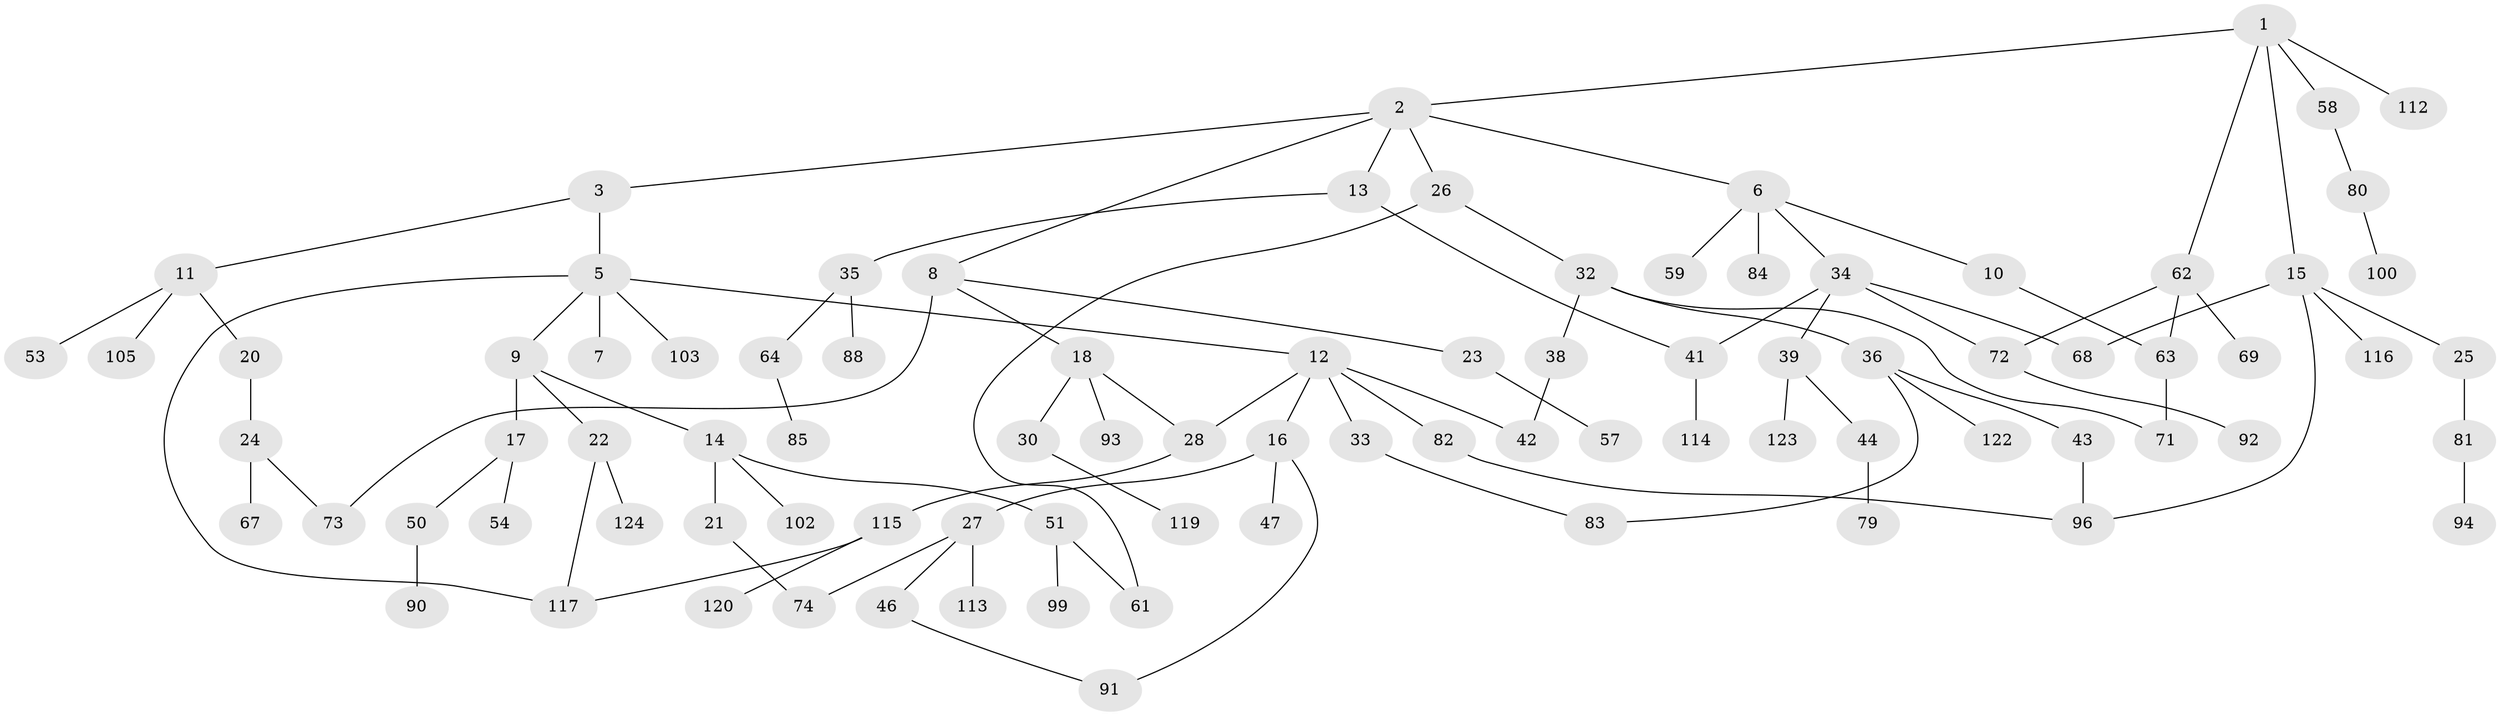 // Generated by graph-tools (version 1.1) at 2025/51/02/27/25 19:51:41]
// undirected, 88 vertices, 103 edges
graph export_dot {
graph [start="1"]
  node [color=gray90,style=filled];
  1 [super="+29"];
  2 [super="+4"];
  3;
  5 [super="+109"];
  6 [super="+45"];
  7;
  8 [super="+19"];
  9;
  10;
  11 [super="+55"];
  12 [super="+78"];
  13 [super="+70"];
  14 [super="+56"];
  15 [super="+126"];
  16 [super="+111"];
  17 [super="+98"];
  18 [super="+89"];
  20;
  21 [super="+48"];
  22 [super="+104"];
  23;
  24 [super="+121"];
  25;
  26 [super="+31"];
  27 [super="+75"];
  28 [super="+66"];
  30 [super="+65"];
  32;
  33;
  34 [super="+60"];
  35 [super="+40"];
  36 [super="+37"];
  38 [super="+52"];
  39 [super="+49"];
  41;
  42 [super="+77"];
  43;
  44 [super="+86"];
  46;
  47;
  50 [super="+106"];
  51 [super="+107"];
  53;
  54;
  57;
  58;
  59;
  61 [super="+95"];
  62;
  63 [super="+101"];
  64;
  67;
  68;
  69;
  71 [super="+76"];
  72 [super="+97"];
  73;
  74;
  79;
  80 [super="+87"];
  81;
  82;
  83 [super="+125"];
  84;
  85;
  88;
  90;
  91 [super="+110"];
  92;
  93;
  94;
  96 [super="+118"];
  99;
  100;
  102;
  103;
  105 [super="+108"];
  112;
  113;
  114;
  115;
  116;
  117;
  119;
  120;
  122;
  123;
  124;
  1 -- 2;
  1 -- 15;
  1 -- 112;
  1 -- 58;
  1 -- 62;
  2 -- 3;
  2 -- 13;
  2 -- 26;
  2 -- 8;
  2 -- 6;
  3 -- 5;
  3 -- 11;
  5 -- 7;
  5 -- 9;
  5 -- 12;
  5 -- 103;
  5 -- 117;
  6 -- 10;
  6 -- 34;
  6 -- 59;
  6 -- 84;
  8 -- 18;
  8 -- 23;
  8 -- 73;
  9 -- 14;
  9 -- 17;
  9 -- 22;
  10 -- 63;
  11 -- 20;
  11 -- 53;
  11 -- 105;
  12 -- 16;
  12 -- 28;
  12 -- 33;
  12 -- 42;
  12 -- 82;
  13 -- 35;
  13 -- 41;
  14 -- 21;
  14 -- 51;
  14 -- 102;
  15 -- 25;
  15 -- 68;
  15 -- 116;
  15 -- 96;
  16 -- 27;
  16 -- 47;
  16 -- 91;
  17 -- 50;
  17 -- 54;
  18 -- 30;
  18 -- 93;
  18 -- 28;
  20 -- 24;
  21 -- 74;
  22 -- 124;
  22 -- 117;
  23 -- 57;
  24 -- 67;
  24 -- 73;
  25 -- 81;
  26 -- 32;
  26 -- 61;
  27 -- 46;
  27 -- 113;
  27 -- 74;
  28 -- 115;
  30 -- 119;
  32 -- 36;
  32 -- 38;
  32 -- 71;
  33 -- 83;
  34 -- 39;
  34 -- 72;
  34 -- 41;
  34 -- 68;
  35 -- 64;
  35 -- 88;
  36 -- 83;
  36 -- 122;
  36 -- 43;
  38 -- 42;
  39 -- 44;
  39 -- 123;
  41 -- 114;
  43 -- 96;
  44 -- 79;
  46 -- 91;
  50 -- 90;
  51 -- 61;
  51 -- 99;
  58 -- 80;
  62 -- 69;
  62 -- 72;
  62 -- 63;
  63 -- 71;
  64 -- 85;
  72 -- 92;
  80 -- 100;
  81 -- 94;
  82 -- 96;
  115 -- 120;
  115 -- 117;
}
